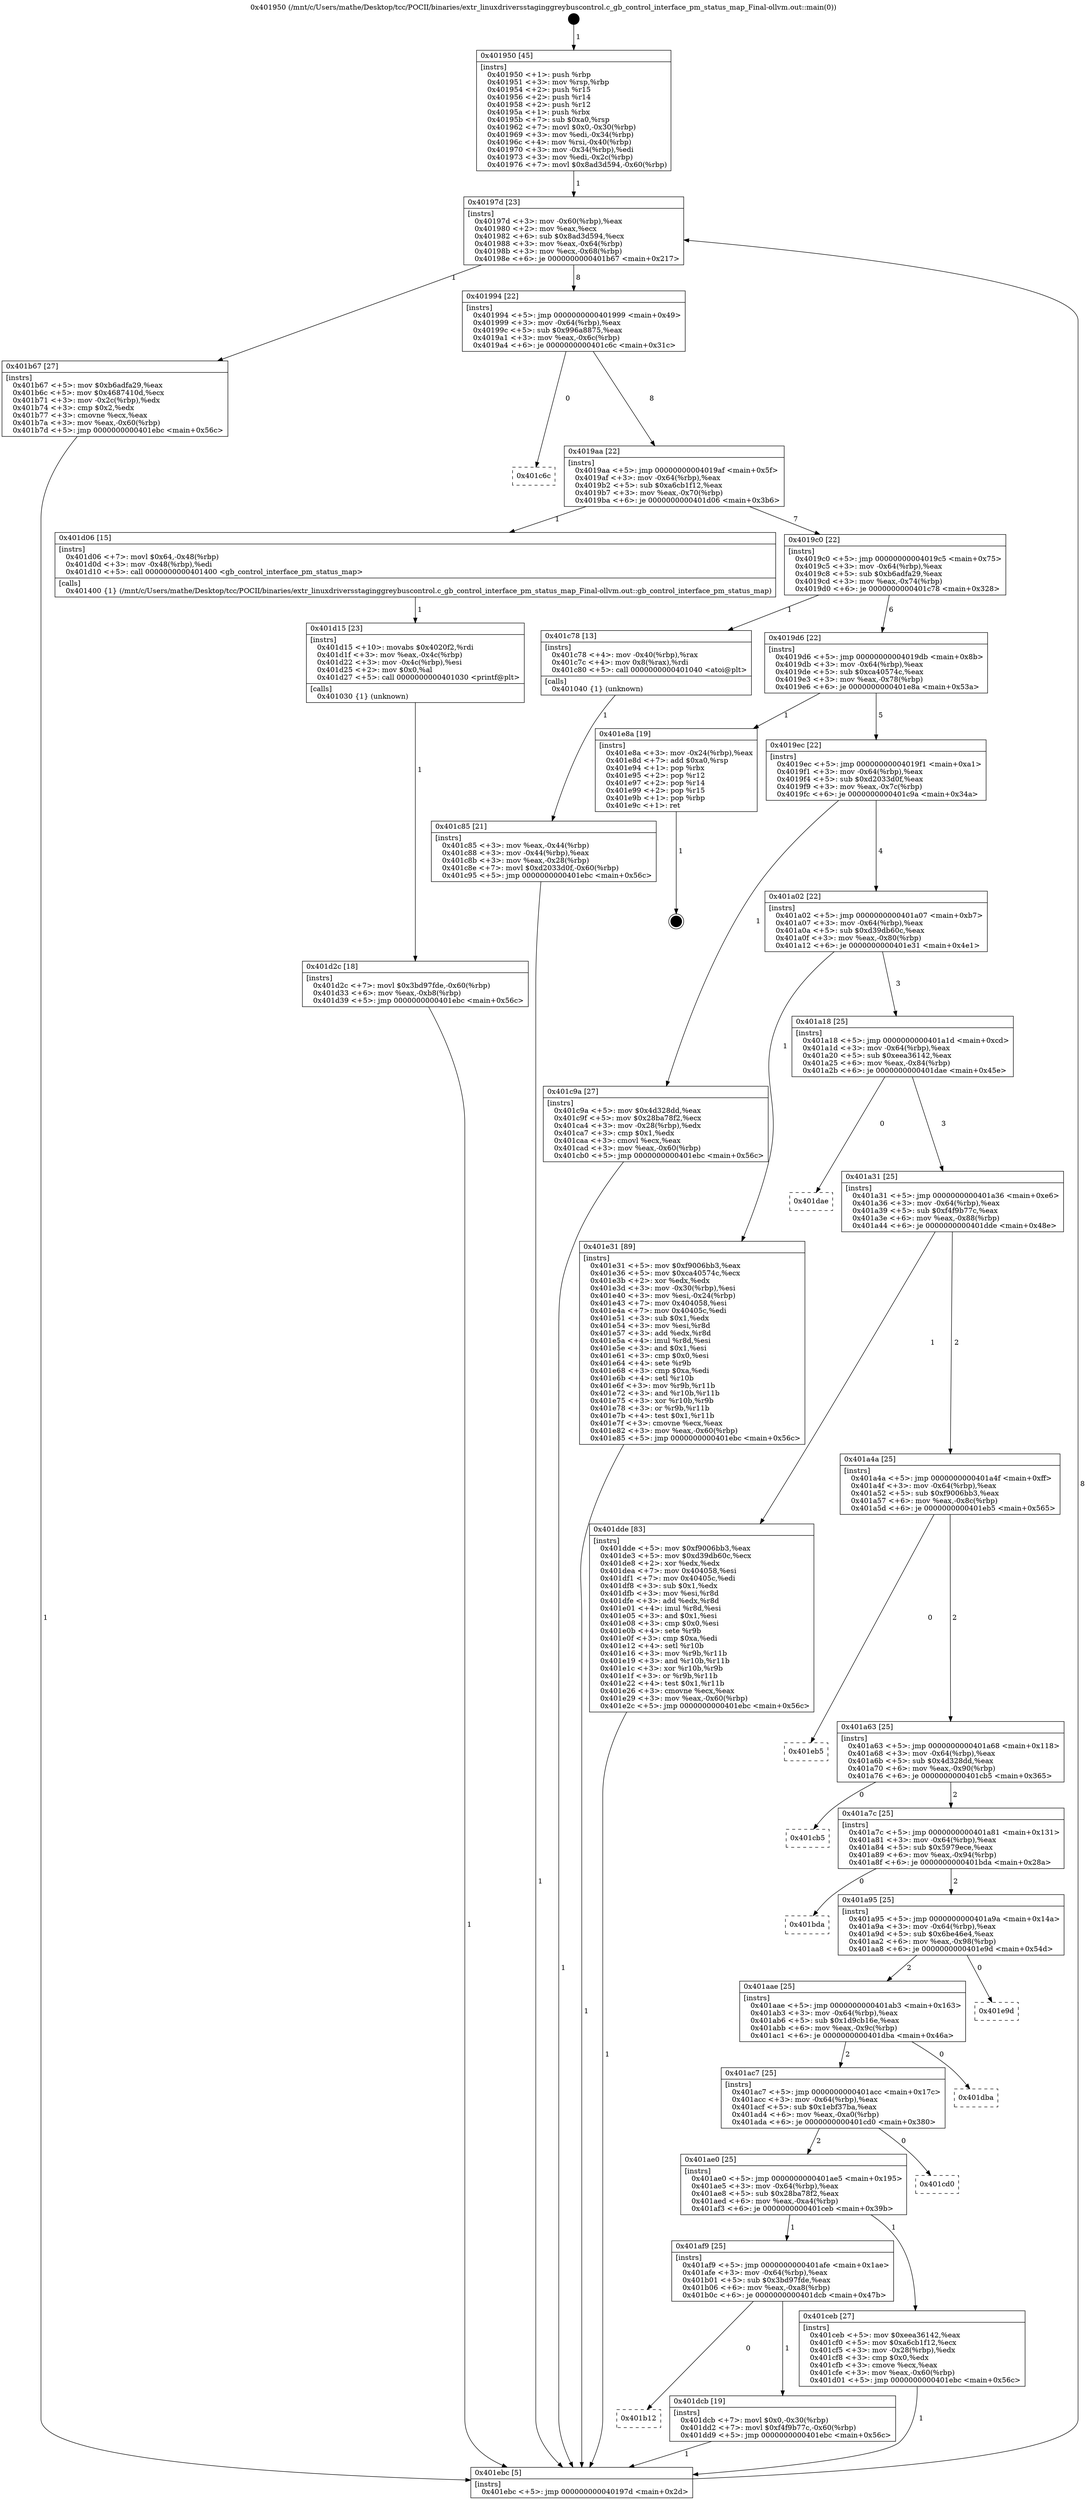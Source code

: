 digraph "0x401950" {
  label = "0x401950 (/mnt/c/Users/mathe/Desktop/tcc/POCII/binaries/extr_linuxdriversstaginggreybuscontrol.c_gb_control_interface_pm_status_map_Final-ollvm.out::main(0))"
  labelloc = "t"
  node[shape=record]

  Entry [label="",width=0.3,height=0.3,shape=circle,fillcolor=black,style=filled]
  "0x40197d" [label="{
     0x40197d [23]\l
     | [instrs]\l
     &nbsp;&nbsp;0x40197d \<+3\>: mov -0x60(%rbp),%eax\l
     &nbsp;&nbsp;0x401980 \<+2\>: mov %eax,%ecx\l
     &nbsp;&nbsp;0x401982 \<+6\>: sub $0x8ad3d594,%ecx\l
     &nbsp;&nbsp;0x401988 \<+3\>: mov %eax,-0x64(%rbp)\l
     &nbsp;&nbsp;0x40198b \<+3\>: mov %ecx,-0x68(%rbp)\l
     &nbsp;&nbsp;0x40198e \<+6\>: je 0000000000401b67 \<main+0x217\>\l
  }"]
  "0x401b67" [label="{
     0x401b67 [27]\l
     | [instrs]\l
     &nbsp;&nbsp;0x401b67 \<+5\>: mov $0xb6adfa29,%eax\l
     &nbsp;&nbsp;0x401b6c \<+5\>: mov $0x4687410d,%ecx\l
     &nbsp;&nbsp;0x401b71 \<+3\>: mov -0x2c(%rbp),%edx\l
     &nbsp;&nbsp;0x401b74 \<+3\>: cmp $0x2,%edx\l
     &nbsp;&nbsp;0x401b77 \<+3\>: cmovne %ecx,%eax\l
     &nbsp;&nbsp;0x401b7a \<+3\>: mov %eax,-0x60(%rbp)\l
     &nbsp;&nbsp;0x401b7d \<+5\>: jmp 0000000000401ebc \<main+0x56c\>\l
  }"]
  "0x401994" [label="{
     0x401994 [22]\l
     | [instrs]\l
     &nbsp;&nbsp;0x401994 \<+5\>: jmp 0000000000401999 \<main+0x49\>\l
     &nbsp;&nbsp;0x401999 \<+3\>: mov -0x64(%rbp),%eax\l
     &nbsp;&nbsp;0x40199c \<+5\>: sub $0x996a8875,%eax\l
     &nbsp;&nbsp;0x4019a1 \<+3\>: mov %eax,-0x6c(%rbp)\l
     &nbsp;&nbsp;0x4019a4 \<+6\>: je 0000000000401c6c \<main+0x31c\>\l
  }"]
  "0x401ebc" [label="{
     0x401ebc [5]\l
     | [instrs]\l
     &nbsp;&nbsp;0x401ebc \<+5\>: jmp 000000000040197d \<main+0x2d\>\l
  }"]
  "0x401950" [label="{
     0x401950 [45]\l
     | [instrs]\l
     &nbsp;&nbsp;0x401950 \<+1\>: push %rbp\l
     &nbsp;&nbsp;0x401951 \<+3\>: mov %rsp,%rbp\l
     &nbsp;&nbsp;0x401954 \<+2\>: push %r15\l
     &nbsp;&nbsp;0x401956 \<+2\>: push %r14\l
     &nbsp;&nbsp;0x401958 \<+2\>: push %r12\l
     &nbsp;&nbsp;0x40195a \<+1\>: push %rbx\l
     &nbsp;&nbsp;0x40195b \<+7\>: sub $0xa0,%rsp\l
     &nbsp;&nbsp;0x401962 \<+7\>: movl $0x0,-0x30(%rbp)\l
     &nbsp;&nbsp;0x401969 \<+3\>: mov %edi,-0x34(%rbp)\l
     &nbsp;&nbsp;0x40196c \<+4\>: mov %rsi,-0x40(%rbp)\l
     &nbsp;&nbsp;0x401970 \<+3\>: mov -0x34(%rbp),%edi\l
     &nbsp;&nbsp;0x401973 \<+3\>: mov %edi,-0x2c(%rbp)\l
     &nbsp;&nbsp;0x401976 \<+7\>: movl $0x8ad3d594,-0x60(%rbp)\l
  }"]
  Exit [label="",width=0.3,height=0.3,shape=circle,fillcolor=black,style=filled,peripheries=2]
  "0x401c6c" [label="{
     0x401c6c\l
  }", style=dashed]
  "0x4019aa" [label="{
     0x4019aa [22]\l
     | [instrs]\l
     &nbsp;&nbsp;0x4019aa \<+5\>: jmp 00000000004019af \<main+0x5f\>\l
     &nbsp;&nbsp;0x4019af \<+3\>: mov -0x64(%rbp),%eax\l
     &nbsp;&nbsp;0x4019b2 \<+5\>: sub $0xa6cb1f12,%eax\l
     &nbsp;&nbsp;0x4019b7 \<+3\>: mov %eax,-0x70(%rbp)\l
     &nbsp;&nbsp;0x4019ba \<+6\>: je 0000000000401d06 \<main+0x3b6\>\l
  }"]
  "0x401b12" [label="{
     0x401b12\l
  }", style=dashed]
  "0x401d06" [label="{
     0x401d06 [15]\l
     | [instrs]\l
     &nbsp;&nbsp;0x401d06 \<+7\>: movl $0x64,-0x48(%rbp)\l
     &nbsp;&nbsp;0x401d0d \<+3\>: mov -0x48(%rbp),%edi\l
     &nbsp;&nbsp;0x401d10 \<+5\>: call 0000000000401400 \<gb_control_interface_pm_status_map\>\l
     | [calls]\l
     &nbsp;&nbsp;0x401400 \{1\} (/mnt/c/Users/mathe/Desktop/tcc/POCII/binaries/extr_linuxdriversstaginggreybuscontrol.c_gb_control_interface_pm_status_map_Final-ollvm.out::gb_control_interface_pm_status_map)\l
  }"]
  "0x4019c0" [label="{
     0x4019c0 [22]\l
     | [instrs]\l
     &nbsp;&nbsp;0x4019c0 \<+5\>: jmp 00000000004019c5 \<main+0x75\>\l
     &nbsp;&nbsp;0x4019c5 \<+3\>: mov -0x64(%rbp),%eax\l
     &nbsp;&nbsp;0x4019c8 \<+5\>: sub $0xb6adfa29,%eax\l
     &nbsp;&nbsp;0x4019cd \<+3\>: mov %eax,-0x74(%rbp)\l
     &nbsp;&nbsp;0x4019d0 \<+6\>: je 0000000000401c78 \<main+0x328\>\l
  }"]
  "0x401dcb" [label="{
     0x401dcb [19]\l
     | [instrs]\l
     &nbsp;&nbsp;0x401dcb \<+7\>: movl $0x0,-0x30(%rbp)\l
     &nbsp;&nbsp;0x401dd2 \<+7\>: movl $0xf4f9b77c,-0x60(%rbp)\l
     &nbsp;&nbsp;0x401dd9 \<+5\>: jmp 0000000000401ebc \<main+0x56c\>\l
  }"]
  "0x401c78" [label="{
     0x401c78 [13]\l
     | [instrs]\l
     &nbsp;&nbsp;0x401c78 \<+4\>: mov -0x40(%rbp),%rax\l
     &nbsp;&nbsp;0x401c7c \<+4\>: mov 0x8(%rax),%rdi\l
     &nbsp;&nbsp;0x401c80 \<+5\>: call 0000000000401040 \<atoi@plt\>\l
     | [calls]\l
     &nbsp;&nbsp;0x401040 \{1\} (unknown)\l
  }"]
  "0x4019d6" [label="{
     0x4019d6 [22]\l
     | [instrs]\l
     &nbsp;&nbsp;0x4019d6 \<+5\>: jmp 00000000004019db \<main+0x8b\>\l
     &nbsp;&nbsp;0x4019db \<+3\>: mov -0x64(%rbp),%eax\l
     &nbsp;&nbsp;0x4019de \<+5\>: sub $0xca40574c,%eax\l
     &nbsp;&nbsp;0x4019e3 \<+3\>: mov %eax,-0x78(%rbp)\l
     &nbsp;&nbsp;0x4019e6 \<+6\>: je 0000000000401e8a \<main+0x53a\>\l
  }"]
  "0x401c85" [label="{
     0x401c85 [21]\l
     | [instrs]\l
     &nbsp;&nbsp;0x401c85 \<+3\>: mov %eax,-0x44(%rbp)\l
     &nbsp;&nbsp;0x401c88 \<+3\>: mov -0x44(%rbp),%eax\l
     &nbsp;&nbsp;0x401c8b \<+3\>: mov %eax,-0x28(%rbp)\l
     &nbsp;&nbsp;0x401c8e \<+7\>: movl $0xd2033d0f,-0x60(%rbp)\l
     &nbsp;&nbsp;0x401c95 \<+5\>: jmp 0000000000401ebc \<main+0x56c\>\l
  }"]
  "0x401d2c" [label="{
     0x401d2c [18]\l
     | [instrs]\l
     &nbsp;&nbsp;0x401d2c \<+7\>: movl $0x3bd97fde,-0x60(%rbp)\l
     &nbsp;&nbsp;0x401d33 \<+6\>: mov %eax,-0xb8(%rbp)\l
     &nbsp;&nbsp;0x401d39 \<+5\>: jmp 0000000000401ebc \<main+0x56c\>\l
  }"]
  "0x401e8a" [label="{
     0x401e8a [19]\l
     | [instrs]\l
     &nbsp;&nbsp;0x401e8a \<+3\>: mov -0x24(%rbp),%eax\l
     &nbsp;&nbsp;0x401e8d \<+7\>: add $0xa0,%rsp\l
     &nbsp;&nbsp;0x401e94 \<+1\>: pop %rbx\l
     &nbsp;&nbsp;0x401e95 \<+2\>: pop %r12\l
     &nbsp;&nbsp;0x401e97 \<+2\>: pop %r14\l
     &nbsp;&nbsp;0x401e99 \<+2\>: pop %r15\l
     &nbsp;&nbsp;0x401e9b \<+1\>: pop %rbp\l
     &nbsp;&nbsp;0x401e9c \<+1\>: ret\l
  }"]
  "0x4019ec" [label="{
     0x4019ec [22]\l
     | [instrs]\l
     &nbsp;&nbsp;0x4019ec \<+5\>: jmp 00000000004019f1 \<main+0xa1\>\l
     &nbsp;&nbsp;0x4019f1 \<+3\>: mov -0x64(%rbp),%eax\l
     &nbsp;&nbsp;0x4019f4 \<+5\>: sub $0xd2033d0f,%eax\l
     &nbsp;&nbsp;0x4019f9 \<+3\>: mov %eax,-0x7c(%rbp)\l
     &nbsp;&nbsp;0x4019fc \<+6\>: je 0000000000401c9a \<main+0x34a\>\l
  }"]
  "0x401d15" [label="{
     0x401d15 [23]\l
     | [instrs]\l
     &nbsp;&nbsp;0x401d15 \<+10\>: movabs $0x4020f2,%rdi\l
     &nbsp;&nbsp;0x401d1f \<+3\>: mov %eax,-0x4c(%rbp)\l
     &nbsp;&nbsp;0x401d22 \<+3\>: mov -0x4c(%rbp),%esi\l
     &nbsp;&nbsp;0x401d25 \<+2\>: mov $0x0,%al\l
     &nbsp;&nbsp;0x401d27 \<+5\>: call 0000000000401030 \<printf@plt\>\l
     | [calls]\l
     &nbsp;&nbsp;0x401030 \{1\} (unknown)\l
  }"]
  "0x401c9a" [label="{
     0x401c9a [27]\l
     | [instrs]\l
     &nbsp;&nbsp;0x401c9a \<+5\>: mov $0x4d328dd,%eax\l
     &nbsp;&nbsp;0x401c9f \<+5\>: mov $0x28ba78f2,%ecx\l
     &nbsp;&nbsp;0x401ca4 \<+3\>: mov -0x28(%rbp),%edx\l
     &nbsp;&nbsp;0x401ca7 \<+3\>: cmp $0x1,%edx\l
     &nbsp;&nbsp;0x401caa \<+3\>: cmovl %ecx,%eax\l
     &nbsp;&nbsp;0x401cad \<+3\>: mov %eax,-0x60(%rbp)\l
     &nbsp;&nbsp;0x401cb0 \<+5\>: jmp 0000000000401ebc \<main+0x56c\>\l
  }"]
  "0x401a02" [label="{
     0x401a02 [22]\l
     | [instrs]\l
     &nbsp;&nbsp;0x401a02 \<+5\>: jmp 0000000000401a07 \<main+0xb7\>\l
     &nbsp;&nbsp;0x401a07 \<+3\>: mov -0x64(%rbp),%eax\l
     &nbsp;&nbsp;0x401a0a \<+5\>: sub $0xd39db60c,%eax\l
     &nbsp;&nbsp;0x401a0f \<+3\>: mov %eax,-0x80(%rbp)\l
     &nbsp;&nbsp;0x401a12 \<+6\>: je 0000000000401e31 \<main+0x4e1\>\l
  }"]
  "0x401af9" [label="{
     0x401af9 [25]\l
     | [instrs]\l
     &nbsp;&nbsp;0x401af9 \<+5\>: jmp 0000000000401afe \<main+0x1ae\>\l
     &nbsp;&nbsp;0x401afe \<+3\>: mov -0x64(%rbp),%eax\l
     &nbsp;&nbsp;0x401b01 \<+5\>: sub $0x3bd97fde,%eax\l
     &nbsp;&nbsp;0x401b06 \<+6\>: mov %eax,-0xa8(%rbp)\l
     &nbsp;&nbsp;0x401b0c \<+6\>: je 0000000000401dcb \<main+0x47b\>\l
  }"]
  "0x401e31" [label="{
     0x401e31 [89]\l
     | [instrs]\l
     &nbsp;&nbsp;0x401e31 \<+5\>: mov $0xf9006bb3,%eax\l
     &nbsp;&nbsp;0x401e36 \<+5\>: mov $0xca40574c,%ecx\l
     &nbsp;&nbsp;0x401e3b \<+2\>: xor %edx,%edx\l
     &nbsp;&nbsp;0x401e3d \<+3\>: mov -0x30(%rbp),%esi\l
     &nbsp;&nbsp;0x401e40 \<+3\>: mov %esi,-0x24(%rbp)\l
     &nbsp;&nbsp;0x401e43 \<+7\>: mov 0x404058,%esi\l
     &nbsp;&nbsp;0x401e4a \<+7\>: mov 0x40405c,%edi\l
     &nbsp;&nbsp;0x401e51 \<+3\>: sub $0x1,%edx\l
     &nbsp;&nbsp;0x401e54 \<+3\>: mov %esi,%r8d\l
     &nbsp;&nbsp;0x401e57 \<+3\>: add %edx,%r8d\l
     &nbsp;&nbsp;0x401e5a \<+4\>: imul %r8d,%esi\l
     &nbsp;&nbsp;0x401e5e \<+3\>: and $0x1,%esi\l
     &nbsp;&nbsp;0x401e61 \<+3\>: cmp $0x0,%esi\l
     &nbsp;&nbsp;0x401e64 \<+4\>: sete %r9b\l
     &nbsp;&nbsp;0x401e68 \<+3\>: cmp $0xa,%edi\l
     &nbsp;&nbsp;0x401e6b \<+4\>: setl %r10b\l
     &nbsp;&nbsp;0x401e6f \<+3\>: mov %r9b,%r11b\l
     &nbsp;&nbsp;0x401e72 \<+3\>: and %r10b,%r11b\l
     &nbsp;&nbsp;0x401e75 \<+3\>: xor %r10b,%r9b\l
     &nbsp;&nbsp;0x401e78 \<+3\>: or %r9b,%r11b\l
     &nbsp;&nbsp;0x401e7b \<+4\>: test $0x1,%r11b\l
     &nbsp;&nbsp;0x401e7f \<+3\>: cmovne %ecx,%eax\l
     &nbsp;&nbsp;0x401e82 \<+3\>: mov %eax,-0x60(%rbp)\l
     &nbsp;&nbsp;0x401e85 \<+5\>: jmp 0000000000401ebc \<main+0x56c\>\l
  }"]
  "0x401a18" [label="{
     0x401a18 [25]\l
     | [instrs]\l
     &nbsp;&nbsp;0x401a18 \<+5\>: jmp 0000000000401a1d \<main+0xcd\>\l
     &nbsp;&nbsp;0x401a1d \<+3\>: mov -0x64(%rbp),%eax\l
     &nbsp;&nbsp;0x401a20 \<+5\>: sub $0xeea36142,%eax\l
     &nbsp;&nbsp;0x401a25 \<+6\>: mov %eax,-0x84(%rbp)\l
     &nbsp;&nbsp;0x401a2b \<+6\>: je 0000000000401dae \<main+0x45e\>\l
  }"]
  "0x401ceb" [label="{
     0x401ceb [27]\l
     | [instrs]\l
     &nbsp;&nbsp;0x401ceb \<+5\>: mov $0xeea36142,%eax\l
     &nbsp;&nbsp;0x401cf0 \<+5\>: mov $0xa6cb1f12,%ecx\l
     &nbsp;&nbsp;0x401cf5 \<+3\>: mov -0x28(%rbp),%edx\l
     &nbsp;&nbsp;0x401cf8 \<+3\>: cmp $0x0,%edx\l
     &nbsp;&nbsp;0x401cfb \<+3\>: cmove %ecx,%eax\l
     &nbsp;&nbsp;0x401cfe \<+3\>: mov %eax,-0x60(%rbp)\l
     &nbsp;&nbsp;0x401d01 \<+5\>: jmp 0000000000401ebc \<main+0x56c\>\l
  }"]
  "0x401dae" [label="{
     0x401dae\l
  }", style=dashed]
  "0x401a31" [label="{
     0x401a31 [25]\l
     | [instrs]\l
     &nbsp;&nbsp;0x401a31 \<+5\>: jmp 0000000000401a36 \<main+0xe6\>\l
     &nbsp;&nbsp;0x401a36 \<+3\>: mov -0x64(%rbp),%eax\l
     &nbsp;&nbsp;0x401a39 \<+5\>: sub $0xf4f9b77c,%eax\l
     &nbsp;&nbsp;0x401a3e \<+6\>: mov %eax,-0x88(%rbp)\l
     &nbsp;&nbsp;0x401a44 \<+6\>: je 0000000000401dde \<main+0x48e\>\l
  }"]
  "0x401ae0" [label="{
     0x401ae0 [25]\l
     | [instrs]\l
     &nbsp;&nbsp;0x401ae0 \<+5\>: jmp 0000000000401ae5 \<main+0x195\>\l
     &nbsp;&nbsp;0x401ae5 \<+3\>: mov -0x64(%rbp),%eax\l
     &nbsp;&nbsp;0x401ae8 \<+5\>: sub $0x28ba78f2,%eax\l
     &nbsp;&nbsp;0x401aed \<+6\>: mov %eax,-0xa4(%rbp)\l
     &nbsp;&nbsp;0x401af3 \<+6\>: je 0000000000401ceb \<main+0x39b\>\l
  }"]
  "0x401dde" [label="{
     0x401dde [83]\l
     | [instrs]\l
     &nbsp;&nbsp;0x401dde \<+5\>: mov $0xf9006bb3,%eax\l
     &nbsp;&nbsp;0x401de3 \<+5\>: mov $0xd39db60c,%ecx\l
     &nbsp;&nbsp;0x401de8 \<+2\>: xor %edx,%edx\l
     &nbsp;&nbsp;0x401dea \<+7\>: mov 0x404058,%esi\l
     &nbsp;&nbsp;0x401df1 \<+7\>: mov 0x40405c,%edi\l
     &nbsp;&nbsp;0x401df8 \<+3\>: sub $0x1,%edx\l
     &nbsp;&nbsp;0x401dfb \<+3\>: mov %esi,%r8d\l
     &nbsp;&nbsp;0x401dfe \<+3\>: add %edx,%r8d\l
     &nbsp;&nbsp;0x401e01 \<+4\>: imul %r8d,%esi\l
     &nbsp;&nbsp;0x401e05 \<+3\>: and $0x1,%esi\l
     &nbsp;&nbsp;0x401e08 \<+3\>: cmp $0x0,%esi\l
     &nbsp;&nbsp;0x401e0b \<+4\>: sete %r9b\l
     &nbsp;&nbsp;0x401e0f \<+3\>: cmp $0xa,%edi\l
     &nbsp;&nbsp;0x401e12 \<+4\>: setl %r10b\l
     &nbsp;&nbsp;0x401e16 \<+3\>: mov %r9b,%r11b\l
     &nbsp;&nbsp;0x401e19 \<+3\>: and %r10b,%r11b\l
     &nbsp;&nbsp;0x401e1c \<+3\>: xor %r10b,%r9b\l
     &nbsp;&nbsp;0x401e1f \<+3\>: or %r9b,%r11b\l
     &nbsp;&nbsp;0x401e22 \<+4\>: test $0x1,%r11b\l
     &nbsp;&nbsp;0x401e26 \<+3\>: cmovne %ecx,%eax\l
     &nbsp;&nbsp;0x401e29 \<+3\>: mov %eax,-0x60(%rbp)\l
     &nbsp;&nbsp;0x401e2c \<+5\>: jmp 0000000000401ebc \<main+0x56c\>\l
  }"]
  "0x401a4a" [label="{
     0x401a4a [25]\l
     | [instrs]\l
     &nbsp;&nbsp;0x401a4a \<+5\>: jmp 0000000000401a4f \<main+0xff\>\l
     &nbsp;&nbsp;0x401a4f \<+3\>: mov -0x64(%rbp),%eax\l
     &nbsp;&nbsp;0x401a52 \<+5\>: sub $0xf9006bb3,%eax\l
     &nbsp;&nbsp;0x401a57 \<+6\>: mov %eax,-0x8c(%rbp)\l
     &nbsp;&nbsp;0x401a5d \<+6\>: je 0000000000401eb5 \<main+0x565\>\l
  }"]
  "0x401cd0" [label="{
     0x401cd0\l
  }", style=dashed]
  "0x401eb5" [label="{
     0x401eb5\l
  }", style=dashed]
  "0x401a63" [label="{
     0x401a63 [25]\l
     | [instrs]\l
     &nbsp;&nbsp;0x401a63 \<+5\>: jmp 0000000000401a68 \<main+0x118\>\l
     &nbsp;&nbsp;0x401a68 \<+3\>: mov -0x64(%rbp),%eax\l
     &nbsp;&nbsp;0x401a6b \<+5\>: sub $0x4d328dd,%eax\l
     &nbsp;&nbsp;0x401a70 \<+6\>: mov %eax,-0x90(%rbp)\l
     &nbsp;&nbsp;0x401a76 \<+6\>: je 0000000000401cb5 \<main+0x365\>\l
  }"]
  "0x401ac7" [label="{
     0x401ac7 [25]\l
     | [instrs]\l
     &nbsp;&nbsp;0x401ac7 \<+5\>: jmp 0000000000401acc \<main+0x17c\>\l
     &nbsp;&nbsp;0x401acc \<+3\>: mov -0x64(%rbp),%eax\l
     &nbsp;&nbsp;0x401acf \<+5\>: sub $0x1ebf37ba,%eax\l
     &nbsp;&nbsp;0x401ad4 \<+6\>: mov %eax,-0xa0(%rbp)\l
     &nbsp;&nbsp;0x401ada \<+6\>: je 0000000000401cd0 \<main+0x380\>\l
  }"]
  "0x401cb5" [label="{
     0x401cb5\l
  }", style=dashed]
  "0x401a7c" [label="{
     0x401a7c [25]\l
     | [instrs]\l
     &nbsp;&nbsp;0x401a7c \<+5\>: jmp 0000000000401a81 \<main+0x131\>\l
     &nbsp;&nbsp;0x401a81 \<+3\>: mov -0x64(%rbp),%eax\l
     &nbsp;&nbsp;0x401a84 \<+5\>: sub $0x5979ece,%eax\l
     &nbsp;&nbsp;0x401a89 \<+6\>: mov %eax,-0x94(%rbp)\l
     &nbsp;&nbsp;0x401a8f \<+6\>: je 0000000000401bda \<main+0x28a\>\l
  }"]
  "0x401dba" [label="{
     0x401dba\l
  }", style=dashed]
  "0x401bda" [label="{
     0x401bda\l
  }", style=dashed]
  "0x401a95" [label="{
     0x401a95 [25]\l
     | [instrs]\l
     &nbsp;&nbsp;0x401a95 \<+5\>: jmp 0000000000401a9a \<main+0x14a\>\l
     &nbsp;&nbsp;0x401a9a \<+3\>: mov -0x64(%rbp),%eax\l
     &nbsp;&nbsp;0x401a9d \<+5\>: sub $0x6be46e4,%eax\l
     &nbsp;&nbsp;0x401aa2 \<+6\>: mov %eax,-0x98(%rbp)\l
     &nbsp;&nbsp;0x401aa8 \<+6\>: je 0000000000401e9d \<main+0x54d\>\l
  }"]
  "0x401aae" [label="{
     0x401aae [25]\l
     | [instrs]\l
     &nbsp;&nbsp;0x401aae \<+5\>: jmp 0000000000401ab3 \<main+0x163\>\l
     &nbsp;&nbsp;0x401ab3 \<+3\>: mov -0x64(%rbp),%eax\l
     &nbsp;&nbsp;0x401ab6 \<+5\>: sub $0x1d9cb16e,%eax\l
     &nbsp;&nbsp;0x401abb \<+6\>: mov %eax,-0x9c(%rbp)\l
     &nbsp;&nbsp;0x401ac1 \<+6\>: je 0000000000401dba \<main+0x46a\>\l
  }"]
  "0x401e9d" [label="{
     0x401e9d\l
  }", style=dashed]
  Entry -> "0x401950" [label=" 1"]
  "0x40197d" -> "0x401b67" [label=" 1"]
  "0x40197d" -> "0x401994" [label=" 8"]
  "0x401b67" -> "0x401ebc" [label=" 1"]
  "0x401950" -> "0x40197d" [label=" 1"]
  "0x401ebc" -> "0x40197d" [label=" 8"]
  "0x401e8a" -> Exit [label=" 1"]
  "0x401994" -> "0x401c6c" [label=" 0"]
  "0x401994" -> "0x4019aa" [label=" 8"]
  "0x401e31" -> "0x401ebc" [label=" 1"]
  "0x4019aa" -> "0x401d06" [label=" 1"]
  "0x4019aa" -> "0x4019c0" [label=" 7"]
  "0x401dde" -> "0x401ebc" [label=" 1"]
  "0x4019c0" -> "0x401c78" [label=" 1"]
  "0x4019c0" -> "0x4019d6" [label=" 6"]
  "0x401c78" -> "0x401c85" [label=" 1"]
  "0x401c85" -> "0x401ebc" [label=" 1"]
  "0x401dcb" -> "0x401ebc" [label=" 1"]
  "0x4019d6" -> "0x401e8a" [label=" 1"]
  "0x4019d6" -> "0x4019ec" [label=" 5"]
  "0x401af9" -> "0x401dcb" [label=" 1"]
  "0x4019ec" -> "0x401c9a" [label=" 1"]
  "0x4019ec" -> "0x401a02" [label=" 4"]
  "0x401c9a" -> "0x401ebc" [label=" 1"]
  "0x401af9" -> "0x401b12" [label=" 0"]
  "0x401a02" -> "0x401e31" [label=" 1"]
  "0x401a02" -> "0x401a18" [label=" 3"]
  "0x401d2c" -> "0x401ebc" [label=" 1"]
  "0x401a18" -> "0x401dae" [label=" 0"]
  "0x401a18" -> "0x401a31" [label=" 3"]
  "0x401d15" -> "0x401d2c" [label=" 1"]
  "0x401a31" -> "0x401dde" [label=" 1"]
  "0x401a31" -> "0x401a4a" [label=" 2"]
  "0x401ceb" -> "0x401ebc" [label=" 1"]
  "0x401a4a" -> "0x401eb5" [label=" 0"]
  "0x401a4a" -> "0x401a63" [label=" 2"]
  "0x401ae0" -> "0x401af9" [label=" 1"]
  "0x401a63" -> "0x401cb5" [label=" 0"]
  "0x401a63" -> "0x401a7c" [label=" 2"]
  "0x401d06" -> "0x401d15" [label=" 1"]
  "0x401a7c" -> "0x401bda" [label=" 0"]
  "0x401a7c" -> "0x401a95" [label=" 2"]
  "0x401ac7" -> "0x401ae0" [label=" 2"]
  "0x401a95" -> "0x401e9d" [label=" 0"]
  "0x401a95" -> "0x401aae" [label=" 2"]
  "0x401ac7" -> "0x401cd0" [label=" 0"]
  "0x401aae" -> "0x401dba" [label=" 0"]
  "0x401aae" -> "0x401ac7" [label=" 2"]
  "0x401ae0" -> "0x401ceb" [label=" 1"]
}
